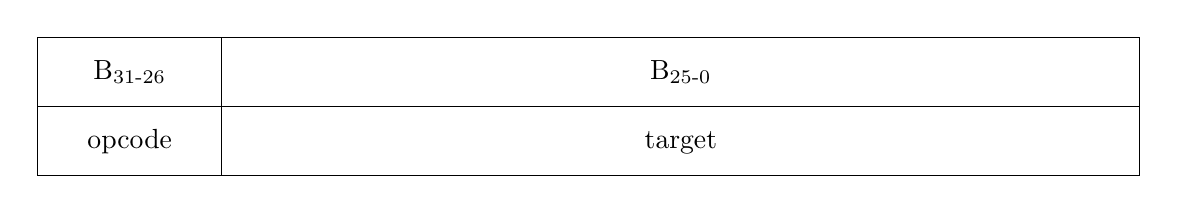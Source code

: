\begin{tikzpicture}[auto,
    every node/.style={rectangle, minimum height=2.5em, text centered, text width=6em, text height=1.5ex, text depth=.25ex},
    field/.style={draw}]
\matrix (m) [ampersand replacement=\&, column sep=-\pgflinewidth, row sep=-\pgflinewidth]
{
\node [field] {$\textrm{B}_{31\textrm{-}26}$}; \&
\node [field, text width=32.5 em] {$\textrm{B}_{25\textrm{-}0}$}; \&
\\
\node [field] {opcode}; \&
\node [field, text width=32.5 em] {target}; \&
\\
};
\end{tikzpicture}
